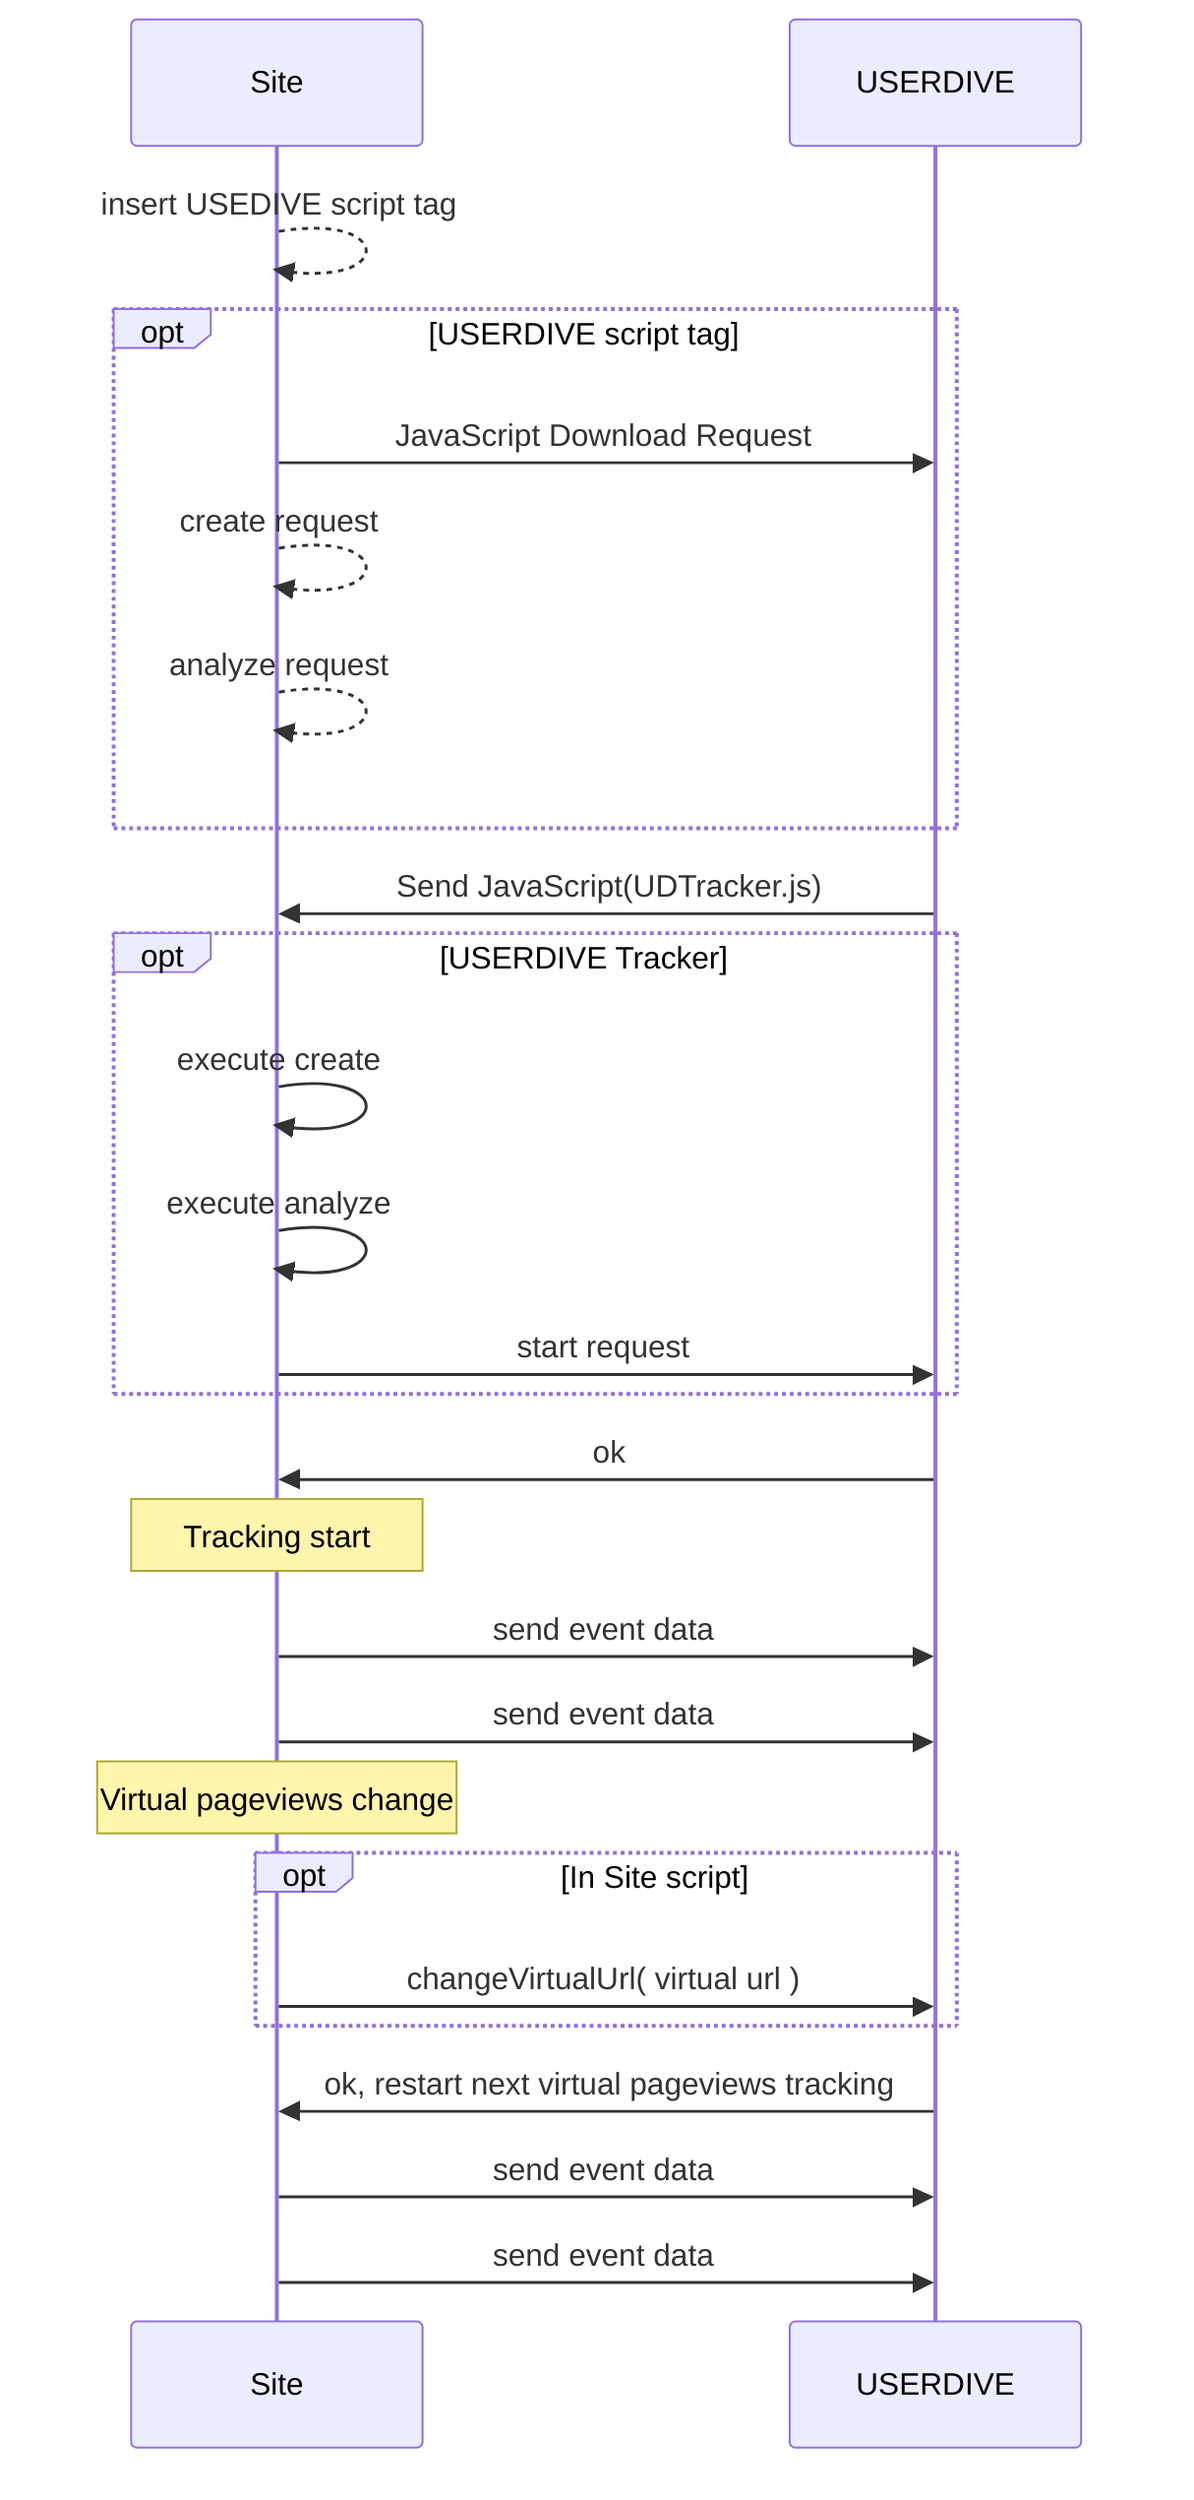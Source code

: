 sequenceDiagram
    Site-->>Site: insert USEDIVE script tag
    opt USERDIVE script tag
      Site->>USERDIVE: JavaScript Download Request
      Site-->>Site: create request
      Site-->>Site: analyze request
    end
    USERDIVE->>Site: Send JavaScript(UDTracker.js)
    opt USERDIVE Tracker
      Site->>Site: execute create
      Site->>Site: execute analyze
      Site->>USERDIVE: start request
    end
    USERDIVE->>Site: ok
    Note over Site: Tracking start
    Site->>USERDIVE: send event data
    Site->>USERDIVE: send event data
    Note over Site: Virtual pageviews change

    opt In Site script
      Site->>USERDIVE: changeVirtualUrl( virtual url )
    end
    USERDIVE->>Site: ok, restart next virtual pageviews tracking
    Site->>USERDIVE: send event data
    Site->>USERDIVE: send event data